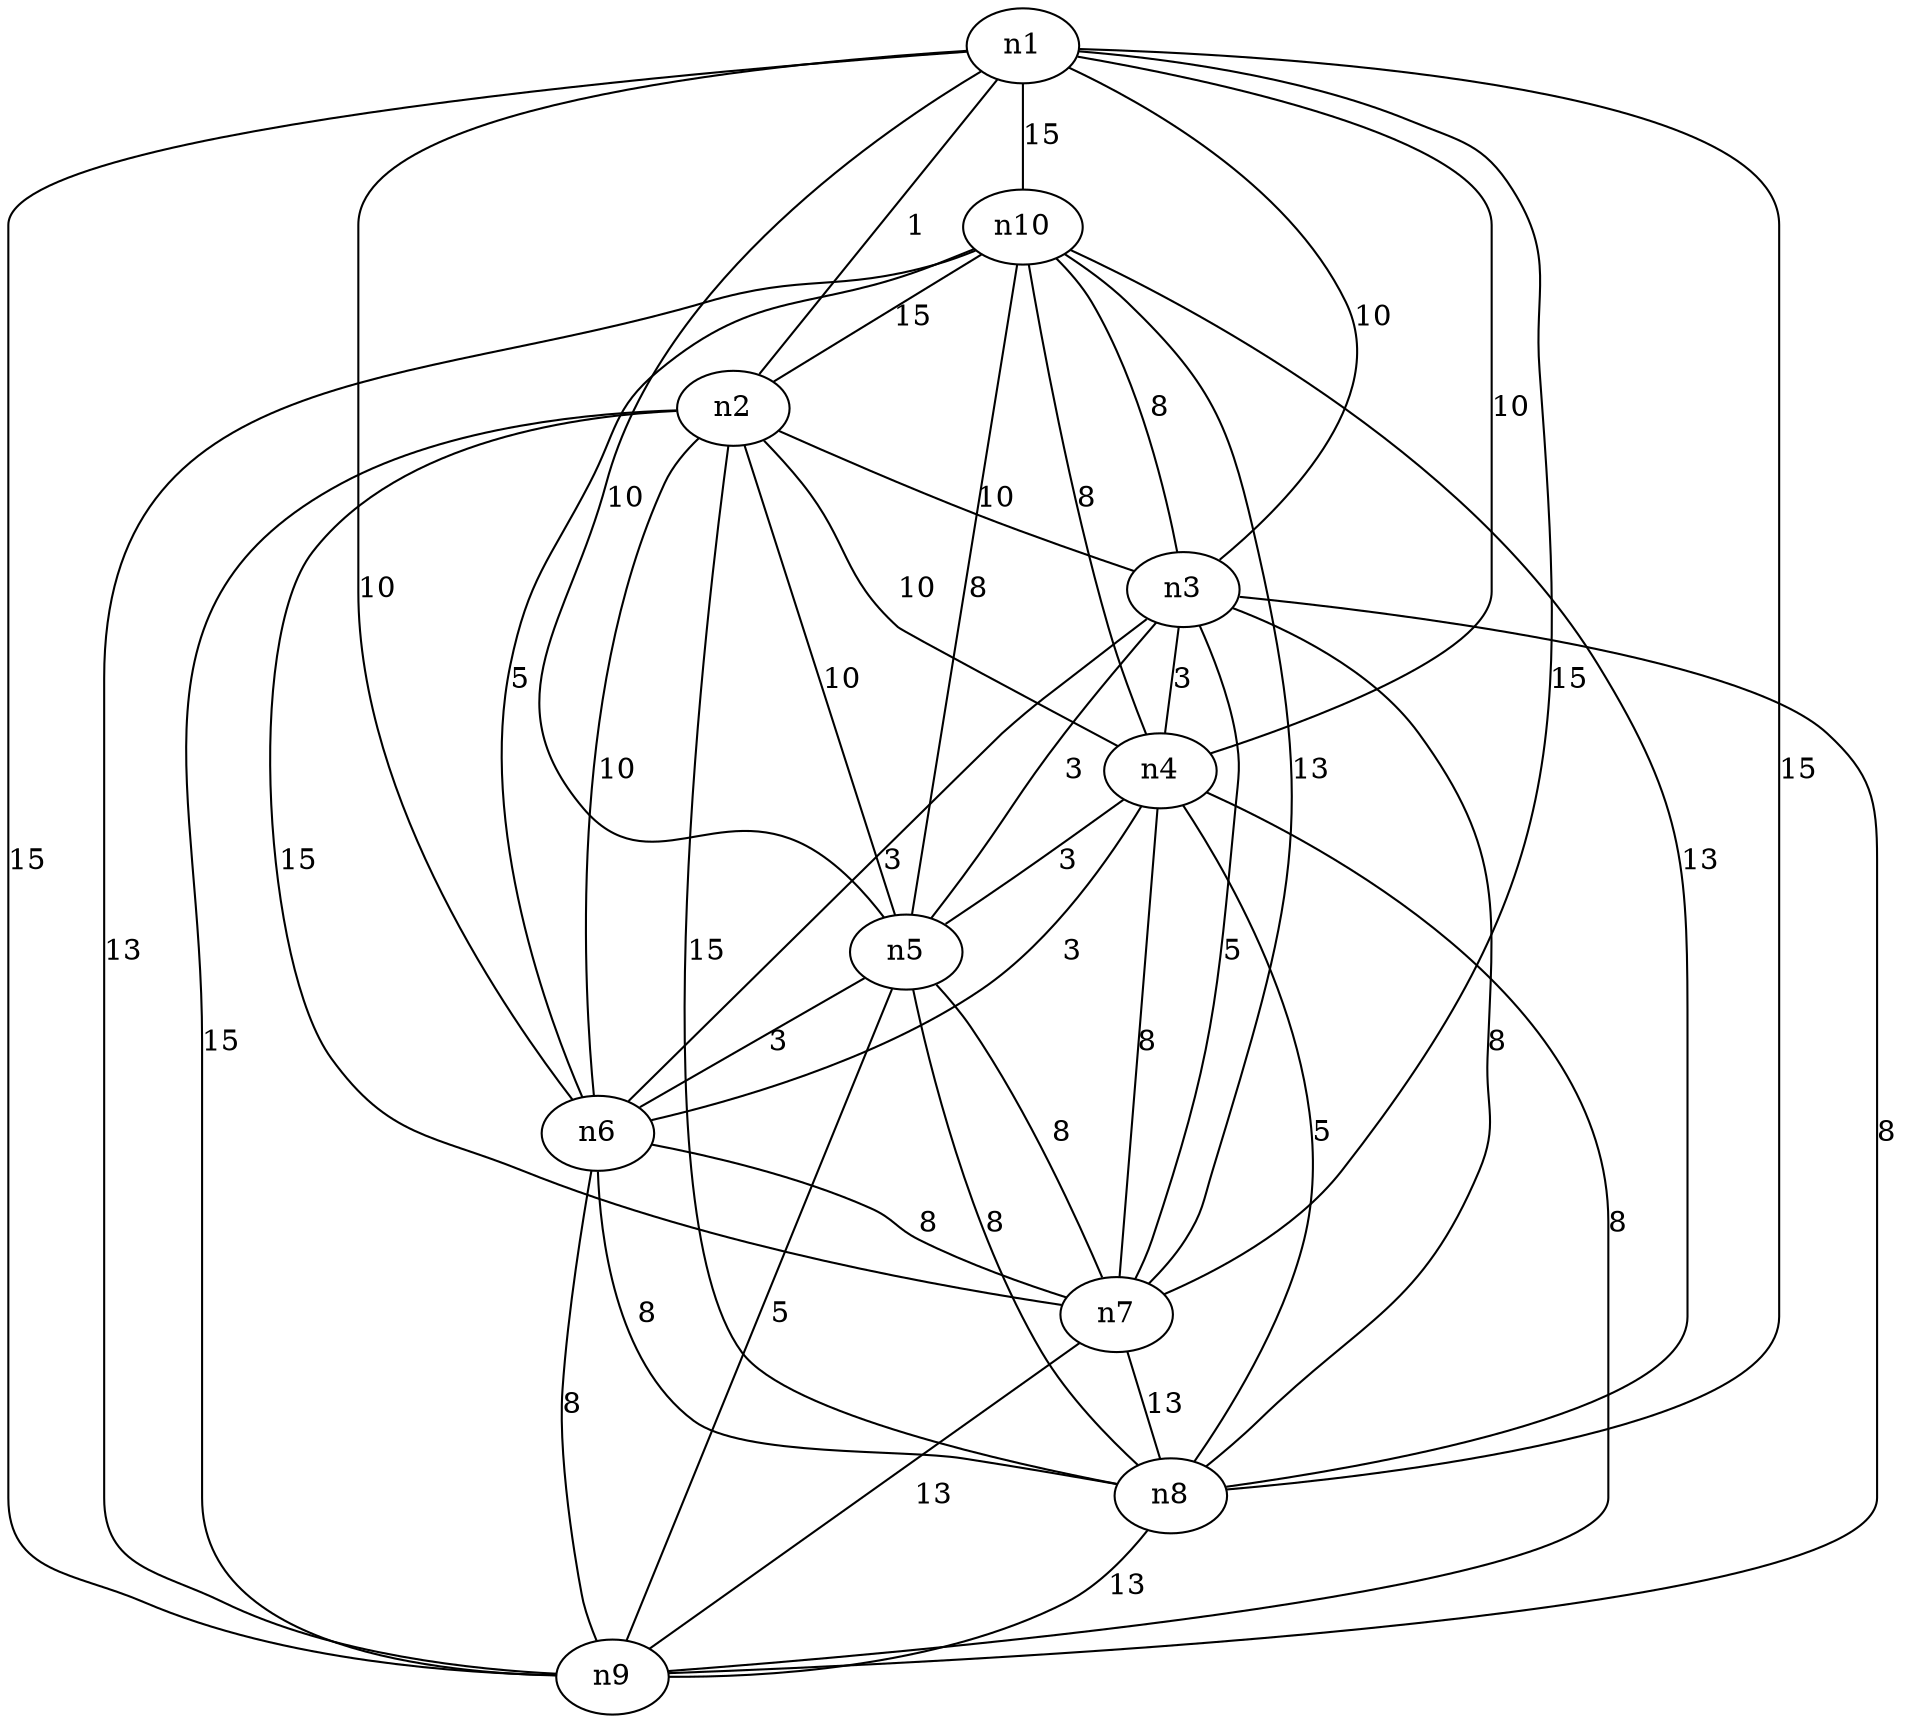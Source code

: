 graph network_topology {
n3 -- n9 [label=8]
n3 -- n6 [label=3]
n3 -- n8 [label=8]
n3 -- n7 [label=5]
n10 -- n3 [label=8]
n2 -- n3 [label=10]
n1 -- n3 [label=10]
n3 -- n5 [label=3]
n3 -- n4 [label=3]
n6 -- n9 [label=8]
n8 -- n9 [label=13]
n7 -- n9 [label=13]
n10 -- n9 [label=13]
n2 -- n9 [label=15]
n1 -- n9 [label=15]
n5 -- n9 [label=5]
n4 -- n9 [label=8]
n6 -- n8 [label=8]
n6 -- n7 [label=8]
n10 -- n6 [label=5]
n2 -- n6 [label=10]
n1 -- n6 [label=10]
n5 -- n6 [label=3]
n4 -- n6 [label=3]
n7 -- n8 [label=13]
n10 -- n8 [label=13]
n2 -- n8 [label=15]
n1 -- n8 [label=15]
n5 -- n8 [label=8]
n4 -- n8 [label=5]
n10 -- n7 [label=13]
n2 -- n7 [label=15]
n1 -- n7 [label=15]
n5 -- n7 [label=8]
n4 -- n7 [label=8]
n10 -- n2 [label=15]
n1 -- n10 [label=15]
n10 -- n5 [label=8]
n10 -- n4 [label=8]
n1 -- n2 [label=1]
n2 -- n5 [label=10]
n2 -- n4 [label=10]
n1 -- n5 [label=10]
n1 -- n4 [label=10]
n4 -- n5 [label=3]
}

